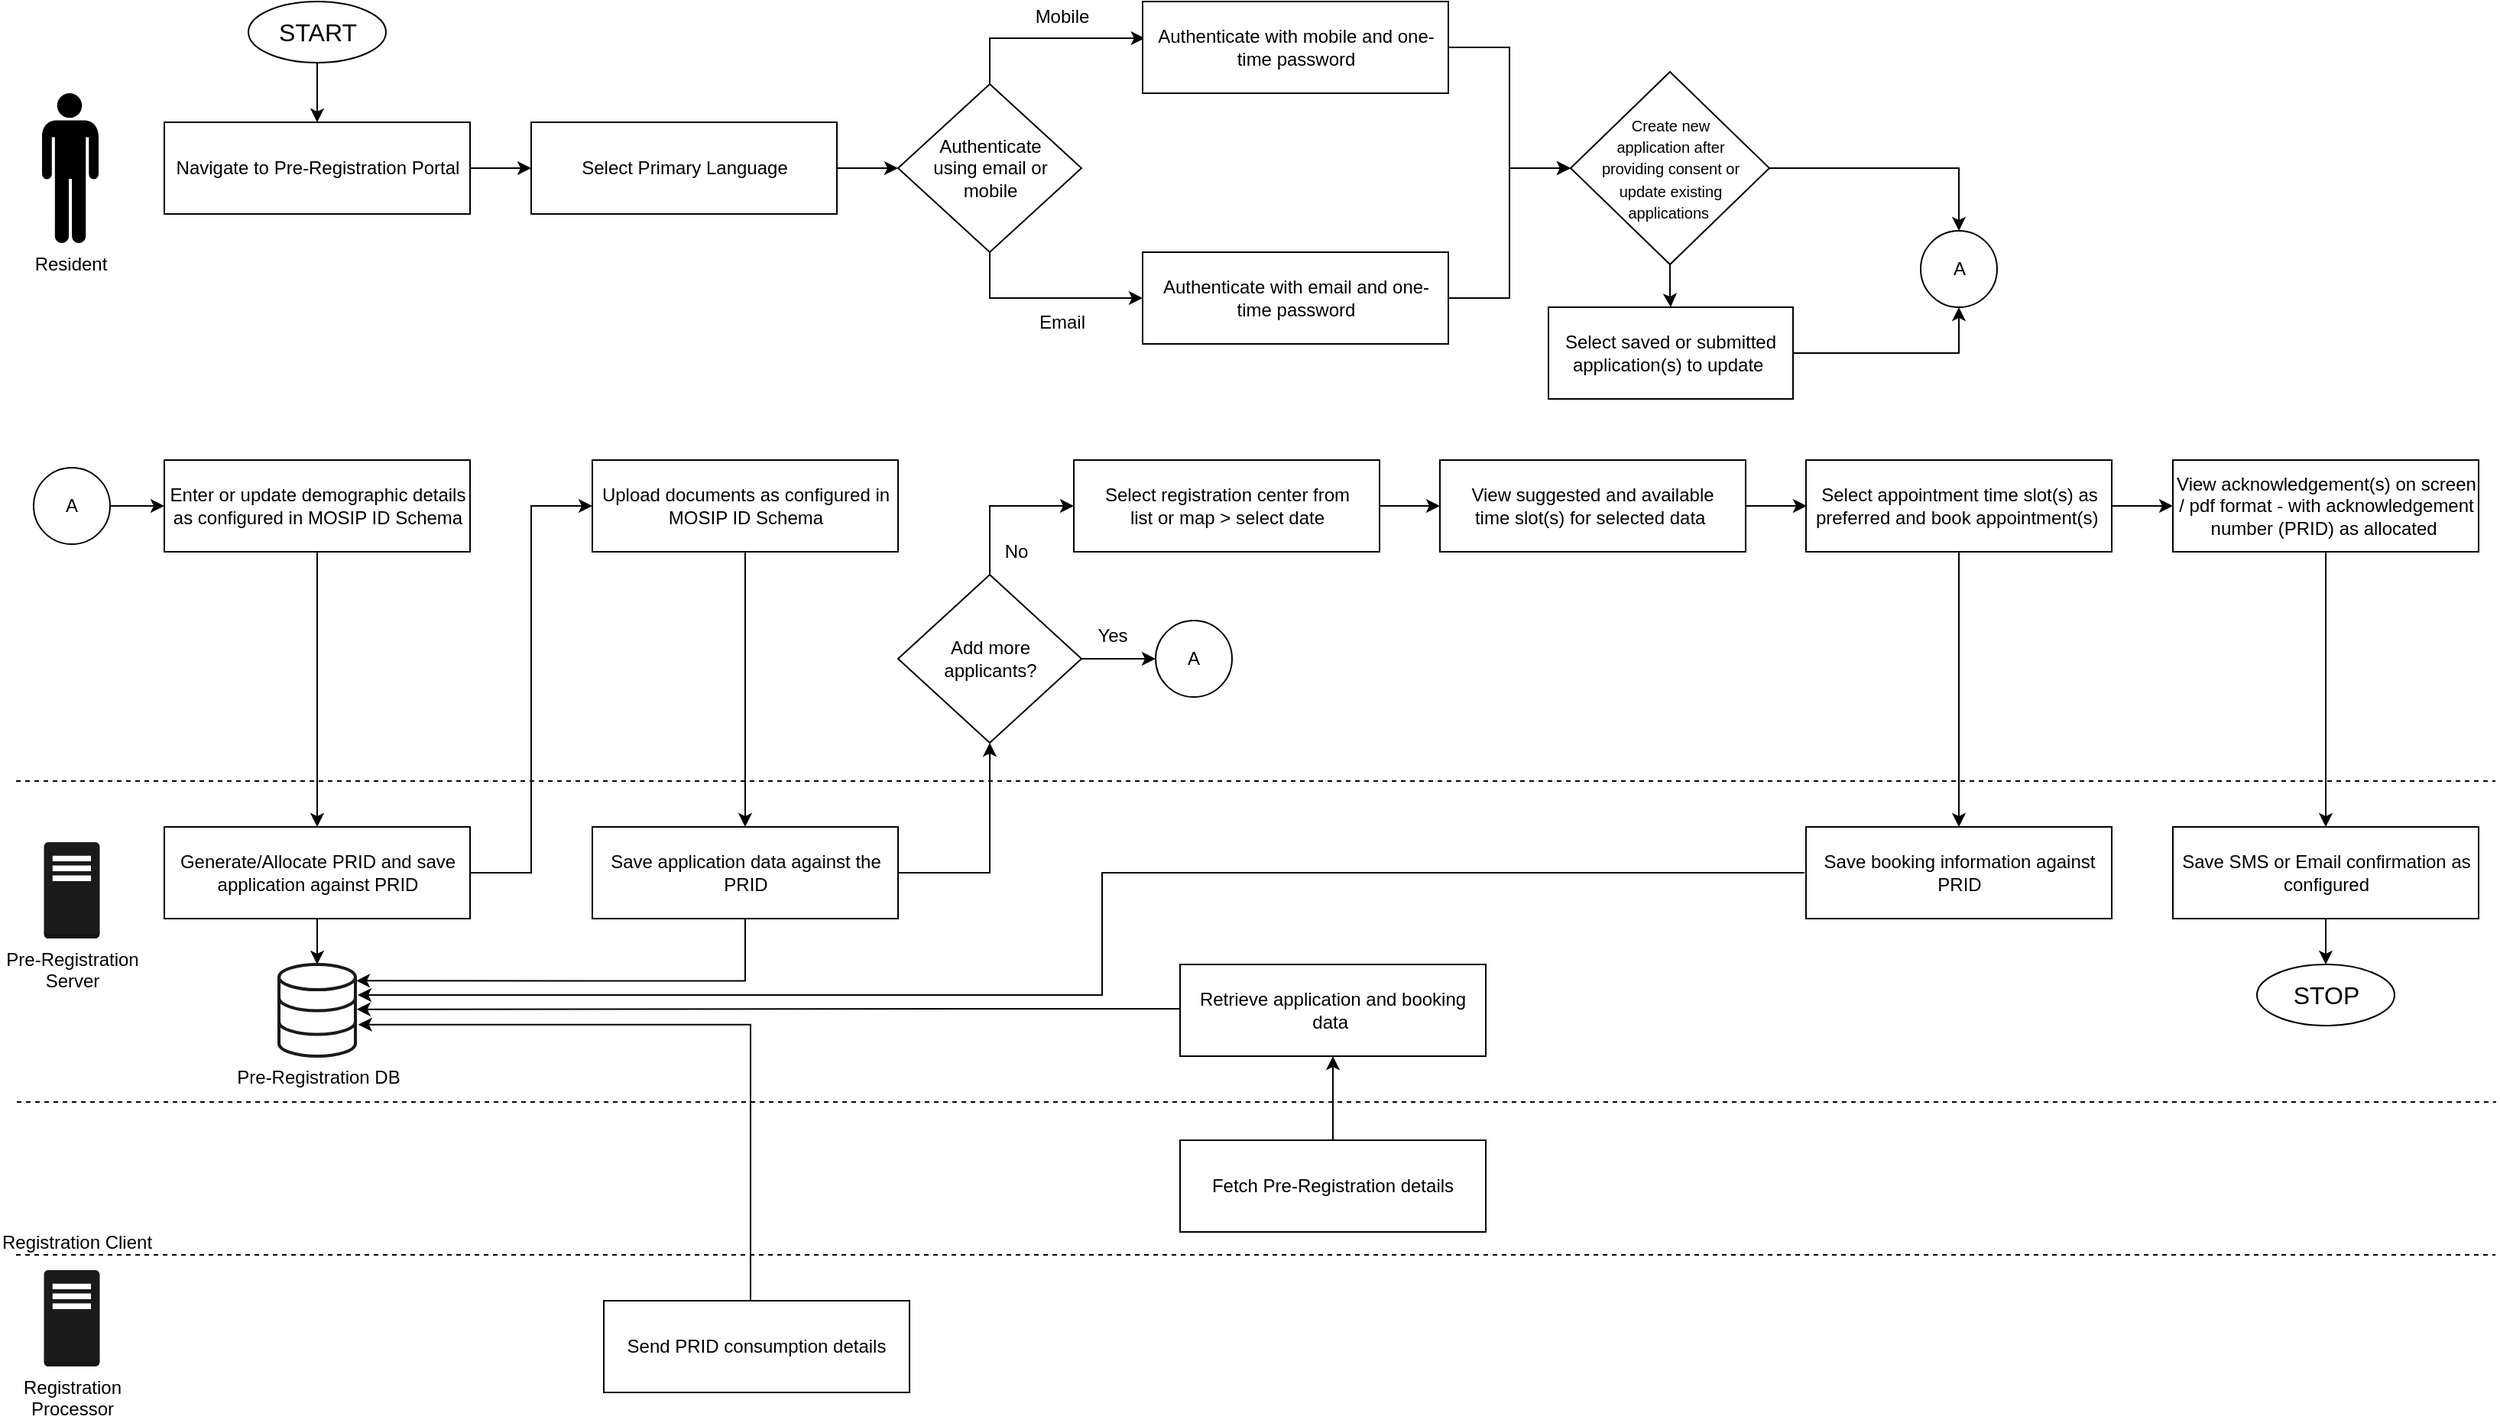 <mxfile version="13.1.3" type="google" pages="2"><diagram id="DtRSB2yXGaFKhUP_Vzeu" name="create_or_update_applications"><mxGraphModel dx="783" dy="437" grid="1" gridSize="10" guides="1" tooltips="1" connect="1" arrows="1" fold="1" page="1" pageScale="1" pageWidth="1654" pageHeight="1169" math="0" shadow="0"><root><mxCell id="0"/><mxCell id="1" parent="0"/><mxCell id="QyT4mdtIa56YCcuNcq98-1" value="Resident" style="shape=mxgraph.signs.people.man_1;html=1;fillColor=#000000;strokeColor=none;verticalLabelPosition=bottom;verticalAlign=top;align=center;" vertex="1" parent="1"><mxGeometry x="32.5" y="120" width="37" height="98" as="geometry"/></mxCell><mxCell id="QyT4mdtIa56YCcuNcq98-9" style="edgeStyle=orthogonalEdgeStyle;rounded=0;orthogonalLoop=1;jettySize=auto;html=1;" edge="1" parent="1" source="QyT4mdtIa56YCcuNcq98-3" target="QyT4mdtIa56YCcuNcq98-8"><mxGeometry relative="1" as="geometry"/></mxCell><mxCell id="QyT4mdtIa56YCcuNcq98-3" value="Navigate to Pre-Registration Portal" style="rounded=0;whiteSpace=wrap;html=1;" vertex="1" parent="1"><mxGeometry x="112.5" y="139" width="200" height="60" as="geometry"/></mxCell><mxCell id="QyT4mdtIa56YCcuNcq98-6" style="edgeStyle=orthogonalEdgeStyle;rounded=0;orthogonalLoop=1;jettySize=auto;html=1;entryX=0.5;entryY=0;entryDx=0;entryDy=0;" edge="1" parent="1" source="QyT4mdtIa56YCcuNcq98-5" target="QyT4mdtIa56YCcuNcq98-3"><mxGeometry relative="1" as="geometry"/></mxCell><mxCell id="QyT4mdtIa56YCcuNcq98-5" value="START" style="ellipse;whiteSpace=wrap;html=1;fontSize=16;" vertex="1" parent="1"><mxGeometry x="167.5" y="60" width="90" height="40" as="geometry"/></mxCell><mxCell id="QyT4mdtIa56YCcuNcq98-12" style="edgeStyle=orthogonalEdgeStyle;rounded=0;orthogonalLoop=1;jettySize=auto;html=1;entryX=0;entryY=0.5;entryDx=0;entryDy=0;" edge="1" parent="1" source="QyT4mdtIa56YCcuNcq98-8" target="QyT4mdtIa56YCcuNcq98-11"><mxGeometry relative="1" as="geometry"/></mxCell><mxCell id="QyT4mdtIa56YCcuNcq98-8" value="Select Primary Language" style="rounded=0;whiteSpace=wrap;html=1;" vertex="1" parent="1"><mxGeometry x="352.5" y="139" width="200" height="60" as="geometry"/></mxCell><mxCell id="QyT4mdtIa56YCcuNcq98-15" style="edgeStyle=orthogonalEdgeStyle;rounded=0;orthogonalLoop=1;jettySize=auto;html=1;entryX=0.007;entryY=0.4;entryDx=0;entryDy=0;entryPerimeter=0;" edge="1" parent="1" source="QyT4mdtIa56YCcuNcq98-11" target="QyT4mdtIa56YCcuNcq98-13"><mxGeometry relative="1" as="geometry"><Array as="points"><mxPoint x="652.5" y="84"/></Array></mxGeometry></mxCell><mxCell id="QyT4mdtIa56YCcuNcq98-16" style="edgeStyle=orthogonalEdgeStyle;rounded=0;orthogonalLoop=1;jettySize=auto;html=1;entryX=0;entryY=0.5;entryDx=0;entryDy=0;exitX=0.5;exitY=1;exitDx=0;exitDy=0;" edge="1" parent="1" source="QyT4mdtIa56YCcuNcq98-11" target="QyT4mdtIa56YCcuNcq98-14"><mxGeometry relative="1" as="geometry"/></mxCell><mxCell id="QyT4mdtIa56YCcuNcq98-11" value="Authenticate&lt;br&gt;using email or&lt;br&gt;mobile" style="rhombus;whiteSpace=wrap;html=1;" vertex="1" parent="1"><mxGeometry x="592.5" y="114" width="120" height="110" as="geometry"/></mxCell><mxCell id="QyT4mdtIa56YCcuNcq98-18" style="edgeStyle=orthogonalEdgeStyle;rounded=0;orthogonalLoop=1;jettySize=auto;html=1;entryX=0;entryY=0.5;entryDx=0;entryDy=0;" edge="1" parent="1" source="QyT4mdtIa56YCcuNcq98-13" target="QyT4mdtIa56YCcuNcq98-17"><mxGeometry relative="1" as="geometry"/></mxCell><mxCell id="QyT4mdtIa56YCcuNcq98-13" value="Authenticate with mobile and one-time password" style="rounded=0;whiteSpace=wrap;html=1;" vertex="1" parent="1"><mxGeometry x="752.5" y="60" width="200" height="60" as="geometry"/></mxCell><mxCell id="QyT4mdtIa56YCcuNcq98-19" style="edgeStyle=orthogonalEdgeStyle;rounded=0;orthogonalLoop=1;jettySize=auto;html=1;exitX=1;exitY=0.5;exitDx=0;exitDy=0;entryX=0;entryY=0.5;entryDx=0;entryDy=0;" edge="1" parent="1" source="QyT4mdtIa56YCcuNcq98-14" target="QyT4mdtIa56YCcuNcq98-17"><mxGeometry relative="1" as="geometry"/></mxCell><mxCell id="QyT4mdtIa56YCcuNcq98-14" value="Authenticate with email and one-&lt;br&gt;time password" style="rounded=0;whiteSpace=wrap;html=1;" vertex="1" parent="1"><mxGeometry x="752.5" y="224" width="200" height="60" as="geometry"/></mxCell><mxCell id="QyT4mdtIa56YCcuNcq98-22" style="edgeStyle=orthogonalEdgeStyle;rounded=0;orthogonalLoop=1;jettySize=auto;html=1;entryX=0.5;entryY=0;entryDx=0;entryDy=0;" edge="1" parent="1" source="QyT4mdtIa56YCcuNcq98-17" target="QyT4mdtIa56YCcuNcq98-21"><mxGeometry relative="1" as="geometry"/></mxCell><mxCell id="QyT4mdtIa56YCcuNcq98-40" style="edgeStyle=orthogonalEdgeStyle;rounded=0;orthogonalLoop=1;jettySize=auto;html=1;entryX=0.5;entryY=0;entryDx=0;entryDy=0;" edge="1" parent="1" source="QyT4mdtIa56YCcuNcq98-17" target="QyT4mdtIa56YCcuNcq98-39"><mxGeometry relative="1" as="geometry"/></mxCell><mxCell id="QyT4mdtIa56YCcuNcq98-17" value="&lt;font style=&quot;font-size: 10px&quot;&gt;Create new&lt;br&gt;application after&lt;br&gt;providing consent or&lt;br&gt;update existing&lt;br&gt;applications&amp;nbsp;&lt;/font&gt;" style="rhombus;whiteSpace=wrap;html=1;" vertex="1" parent="1"><mxGeometry x="1032.5" y="106" width="130" height="126" as="geometry"/></mxCell><mxCell id="QyT4mdtIa56YCcuNcq98-41" style="edgeStyle=orthogonalEdgeStyle;rounded=0;orthogonalLoop=1;jettySize=auto;html=1;entryX=0.5;entryY=1;entryDx=0;entryDy=0;" edge="1" parent="1" source="QyT4mdtIa56YCcuNcq98-21" target="QyT4mdtIa56YCcuNcq98-39"><mxGeometry relative="1" as="geometry"><Array as="points"><mxPoint x="1287" y="290"/></Array></mxGeometry></mxCell><mxCell id="QyT4mdtIa56YCcuNcq98-21" value="Select saved or submitted application(s) to update&amp;nbsp;" style="rounded=0;whiteSpace=wrap;html=1;" vertex="1" parent="1"><mxGeometry x="1018" y="260" width="160" height="60" as="geometry"/></mxCell><mxCell id="QyT4mdtIa56YCcuNcq98-30" style="edgeStyle=orthogonalEdgeStyle;rounded=0;orthogonalLoop=1;jettySize=auto;html=1;entryX=0.5;entryY=0;entryDx=0;entryDy=0;" edge="1" parent="1" source="QyT4mdtIa56YCcuNcq98-23" target="QyT4mdtIa56YCcuNcq98-24"><mxGeometry relative="1" as="geometry"/></mxCell><mxCell id="QyT4mdtIa56YCcuNcq98-23" value="Enter or update demographic details as configured in MOSIP ID Schema" style="rounded=0;whiteSpace=wrap;html=1;" vertex="1" parent="1"><mxGeometry x="112.5" y="360" width="200" height="60" as="geometry"/></mxCell><mxCell id="QyT4mdtIa56YCcuNcq98-31" style="edgeStyle=orthogonalEdgeStyle;rounded=0;orthogonalLoop=1;jettySize=auto;html=1;entryX=0;entryY=0.5;entryDx=0;entryDy=0;" edge="1" parent="1" source="QyT4mdtIa56YCcuNcq98-24" target="QyT4mdtIa56YCcuNcq98-25"><mxGeometry relative="1" as="geometry"/></mxCell><mxCell id="QyT4mdtIa56YCcuNcq98-66" style="edgeStyle=orthogonalEdgeStyle;rounded=0;orthogonalLoop=1;jettySize=auto;html=1;" edge="1" parent="1" source="QyT4mdtIa56YCcuNcq98-24" target="QyT4mdtIa56YCcuNcq98-65"><mxGeometry relative="1" as="geometry"/></mxCell><mxCell id="QyT4mdtIa56YCcuNcq98-24" value="Generate/Allocate PRID and save application against PRID" style="rounded=0;whiteSpace=wrap;html=1;" vertex="1" parent="1"><mxGeometry x="112.5" y="600" width="200" height="60" as="geometry"/></mxCell><mxCell id="QyT4mdtIa56YCcuNcq98-32" style="edgeStyle=orthogonalEdgeStyle;rounded=0;orthogonalLoop=1;jettySize=auto;html=1;entryX=0.5;entryY=0;entryDx=0;entryDy=0;" edge="1" parent="1" source="QyT4mdtIa56YCcuNcq98-25" target="QyT4mdtIa56YCcuNcq98-26"><mxGeometry relative="1" as="geometry"/></mxCell><mxCell id="QyT4mdtIa56YCcuNcq98-25" value="Upload documents as configured in MOSIP ID Schema" style="rounded=0;whiteSpace=wrap;html=1;" vertex="1" parent="1"><mxGeometry x="392.5" y="360" width="200" height="60" as="geometry"/></mxCell><mxCell id="QyT4mdtIa56YCcuNcq98-33" style="edgeStyle=orthogonalEdgeStyle;rounded=0;orthogonalLoop=1;jettySize=auto;html=1;exitX=1;exitY=0.5;exitDx=0;exitDy=0;entryX=0.5;entryY=1;entryDx=0;entryDy=0;" edge="1" parent="1" source="QyT4mdtIa56YCcuNcq98-26" target="QyT4mdtIa56YCcuNcq98-27"><mxGeometry relative="1" as="geometry"/></mxCell><mxCell id="QyT4mdtIa56YCcuNcq98-67" style="edgeStyle=orthogonalEdgeStyle;rounded=0;orthogonalLoop=1;jettySize=auto;html=1;entryX=0.99;entryY=0.178;entryDx=0;entryDy=0;entryPerimeter=0;exitX=0.5;exitY=1;exitDx=0;exitDy=0;" edge="1" parent="1" source="QyT4mdtIa56YCcuNcq98-26"><mxGeometry relative="1" as="geometry"><mxPoint x="501" y="660" as="sourcePoint"/><mxPoint x="238" y="700.68" as="targetPoint"/><Array as="points"><mxPoint x="493" y="701"/></Array></mxGeometry></mxCell><mxCell id="QyT4mdtIa56YCcuNcq98-26" value="Save application data against the PRID" style="rounded=0;whiteSpace=wrap;html=1;" vertex="1" parent="1"><mxGeometry x="392.5" y="600" width="200" height="60" as="geometry"/></mxCell><mxCell id="QyT4mdtIa56YCcuNcq98-29" style="edgeStyle=orthogonalEdgeStyle;rounded=0;orthogonalLoop=1;jettySize=auto;html=1;entryX=0;entryY=0.5;entryDx=0;entryDy=0;exitX=0.5;exitY=0;exitDx=0;exitDy=0;" edge="1" parent="1" source="QyT4mdtIa56YCcuNcq98-27" target="QyT4mdtIa56YCcuNcq98-28"><mxGeometry relative="1" as="geometry"><mxPoint x="653.5" y="435" as="sourcePoint"/></mxGeometry></mxCell><mxCell id="QyT4mdtIa56YCcuNcq98-35" style="edgeStyle=orthogonalEdgeStyle;rounded=0;orthogonalLoop=1;jettySize=auto;html=1;entryX=0;entryY=0.5;entryDx=0;entryDy=0;exitX=1;exitY=0.5;exitDx=0;exitDy=0;" edge="1" parent="1" source="QyT4mdtIa56YCcuNcq98-27" target="QyT4mdtIa56YCcuNcq98-34"><mxGeometry relative="1" as="geometry"><mxPoint x="713.5" y="490" as="sourcePoint"/></mxGeometry></mxCell><mxCell id="QyT4mdtIa56YCcuNcq98-27" value="Add more &lt;br&gt;applicants?" style="rhombus;whiteSpace=wrap;html=1;" vertex="1" parent="1"><mxGeometry x="592.5" y="435" width="120" height="110" as="geometry"/></mxCell><mxCell id="QyT4mdtIa56YCcuNcq98-47" style="edgeStyle=orthogonalEdgeStyle;rounded=0;orthogonalLoop=1;jettySize=auto;html=1;exitX=1;exitY=0.5;exitDx=0;exitDy=0;entryX=0;entryY=0.5;entryDx=0;entryDy=0;" edge="1" parent="1" source="QyT4mdtIa56YCcuNcq98-28" target="QyT4mdtIa56YCcuNcq98-42"><mxGeometry relative="1" as="geometry"/></mxCell><mxCell id="QyT4mdtIa56YCcuNcq98-28" value="Select registration center from &lt;br&gt;list or map &amp;gt; select date" style="rounded=0;whiteSpace=wrap;html=1;" vertex="1" parent="1"><mxGeometry x="707.5" y="360" width="200" height="60" as="geometry"/></mxCell><mxCell id="QyT4mdtIa56YCcuNcq98-34" value="A" style="ellipse;whiteSpace=wrap;html=1;aspect=fixed;" vertex="1" parent="1"><mxGeometry x="761" y="465" width="50" height="50" as="geometry"/></mxCell><mxCell id="QyT4mdtIa56YCcuNcq98-37" style="edgeStyle=orthogonalEdgeStyle;rounded=0;orthogonalLoop=1;jettySize=auto;html=1;" edge="1" parent="1" source="QyT4mdtIa56YCcuNcq98-36" target="QyT4mdtIa56YCcuNcq98-23"><mxGeometry relative="1" as="geometry"/></mxCell><mxCell id="QyT4mdtIa56YCcuNcq98-36" value="A" style="ellipse;whiteSpace=wrap;html=1;aspect=fixed;" vertex="1" parent="1"><mxGeometry x="27" y="365" width="50" height="50" as="geometry"/></mxCell><mxCell id="QyT4mdtIa56YCcuNcq98-39" value="A" style="ellipse;whiteSpace=wrap;html=1;aspect=fixed;" vertex="1" parent="1"><mxGeometry x="1261.5" y="210" width="50" height="50" as="geometry"/></mxCell><mxCell id="QyT4mdtIa56YCcuNcq98-46" style="edgeStyle=orthogonalEdgeStyle;rounded=0;orthogonalLoop=1;jettySize=auto;html=1;" edge="1" parent="1" source="QyT4mdtIa56YCcuNcq98-42"><mxGeometry relative="1" as="geometry"><mxPoint x="1187" y="390" as="targetPoint"/></mxGeometry></mxCell><mxCell id="QyT4mdtIa56YCcuNcq98-42" value="View suggested and available &lt;br&gt;time slot(s) for selected data&amp;nbsp;" style="rounded=0;whiteSpace=wrap;html=1;" vertex="1" parent="1"><mxGeometry x="947" y="360" width="200" height="60" as="geometry"/></mxCell><mxCell id="QyT4mdtIa56YCcuNcq98-45" style="edgeStyle=orthogonalEdgeStyle;rounded=0;orthogonalLoop=1;jettySize=auto;html=1;entryX=0;entryY=0.5;entryDx=0;entryDy=0;" edge="1" parent="1" source="QyT4mdtIa56YCcuNcq98-43" target="QyT4mdtIa56YCcuNcq98-44"><mxGeometry relative="1" as="geometry"/></mxCell><mxCell id="QyT4mdtIa56YCcuNcq98-49" style="edgeStyle=orthogonalEdgeStyle;rounded=0;orthogonalLoop=1;jettySize=auto;html=1;entryX=0.5;entryY=0;entryDx=0;entryDy=0;" edge="1" parent="1" source="QyT4mdtIa56YCcuNcq98-43" target="QyT4mdtIa56YCcuNcq98-48"><mxGeometry relative="1" as="geometry"/></mxCell><mxCell id="QyT4mdtIa56YCcuNcq98-43" value="Select appointment time slot(s) as preferred and book appointment(s)&amp;nbsp;" style="rounded=0;whiteSpace=wrap;html=1;" vertex="1" parent="1"><mxGeometry x="1186.5" y="360" width="200" height="60" as="geometry"/></mxCell><mxCell id="QyT4mdtIa56YCcuNcq98-56" style="edgeStyle=orthogonalEdgeStyle;rounded=0;orthogonalLoop=1;jettySize=auto;html=1;entryX=0.5;entryY=0;entryDx=0;entryDy=0;" edge="1" parent="1" source="QyT4mdtIa56YCcuNcq98-44" target="QyT4mdtIa56YCcuNcq98-55"><mxGeometry relative="1" as="geometry"/></mxCell><mxCell id="QyT4mdtIa56YCcuNcq98-44" value="View acknowledgement(s) on screen / pdf format - with acknowledgement number (PRID) as allocated&amp;nbsp;" style="rounded=0;whiteSpace=wrap;html=1;" vertex="1" parent="1"><mxGeometry x="1426.5" y="360" width="200" height="60" as="geometry"/></mxCell><mxCell id="QyT4mdtIa56YCcuNcq98-68" style="edgeStyle=orthogonalEdgeStyle;rounded=0;orthogonalLoop=1;jettySize=auto;html=1;" edge="1" parent="1"><mxGeometry relative="1" as="geometry"><mxPoint x="1185.5" y="630" as="sourcePoint"/><mxPoint x="239" y="710" as="targetPoint"/><Array as="points"><mxPoint x="726" y="630"/><mxPoint x="726" y="710"/></Array></mxGeometry></mxCell><mxCell id="QyT4mdtIa56YCcuNcq98-48" value="Save booking information against PRID" style="rounded=0;whiteSpace=wrap;html=1;" vertex="1" parent="1"><mxGeometry x="1186.5" y="600" width="200" height="60" as="geometry"/></mxCell><mxCell id="QyT4mdtIa56YCcuNcq98-70" style="edgeStyle=orthogonalEdgeStyle;rounded=0;orthogonalLoop=1;jettySize=auto;html=1;entryX=1.017;entryY=0.489;entryDx=0;entryDy=0;entryPerimeter=0;" edge="1" parent="1" source="QyT4mdtIa56YCcuNcq98-50" target="QyT4mdtIa56YCcuNcq98-65"><mxGeometry relative="1" as="geometry"><Array as="points"><mxPoint x="647" y="719"/><mxPoint x="647" y="719"/></Array></mxGeometry></mxCell><mxCell id="QyT4mdtIa56YCcuNcq98-50" value="Retrieve application and booking data&amp;nbsp;" style="rounded=0;whiteSpace=wrap;html=1;" vertex="1" parent="1"><mxGeometry x="777" y="690" width="200" height="60" as="geometry"/></mxCell><mxCell id="QyT4mdtIa56YCcuNcq98-53" style="edgeStyle=orthogonalEdgeStyle;rounded=0;orthogonalLoop=1;jettySize=auto;html=1;entryX=0.5;entryY=1;entryDx=0;entryDy=0;" edge="1" parent="1" source="QyT4mdtIa56YCcuNcq98-51" target="QyT4mdtIa56YCcuNcq98-50"><mxGeometry relative="1" as="geometry"/></mxCell><mxCell id="QyT4mdtIa56YCcuNcq98-51" value="Fetch Pre-Registration details" style="rounded=0;whiteSpace=wrap;html=1;" vertex="1" parent="1"><mxGeometry x="777" y="805" width="200" height="60" as="geometry"/></mxCell><mxCell id="QyT4mdtIa56YCcuNcq98-58" style="edgeStyle=orthogonalEdgeStyle;rounded=0;orthogonalLoop=1;jettySize=auto;html=1;entryX=0.5;entryY=0;entryDx=0;entryDy=0;" edge="1" parent="1" source="QyT4mdtIa56YCcuNcq98-55" target="QyT4mdtIa56YCcuNcq98-57"><mxGeometry relative="1" as="geometry"/></mxCell><mxCell id="QyT4mdtIa56YCcuNcq98-55" value="Save SMS or Email confirmation as configured" style="rounded=0;whiteSpace=wrap;html=1;" vertex="1" parent="1"><mxGeometry x="1426.5" y="600" width="200" height="60" as="geometry"/></mxCell><mxCell id="QyT4mdtIa56YCcuNcq98-57" value="STOP" style="ellipse;whiteSpace=wrap;html=1;fontSize=16;" vertex="1" parent="1"><mxGeometry x="1481.5" y="690" width="90" height="40" as="geometry"/></mxCell><mxCell id="QyT4mdtIa56YCcuNcq98-59" value="Registration Client" style="shape=image;html=1;verticalAlign=top;verticalLabelPosition=bottom;labelBackgroundColor=#ffffff;imageAspect=0;aspect=fixed;image=https://cdn4.iconfinder.com/data/icons/software-engineering-and-video-gaming/512/619_Computer_desktop_gaming_pc_personal-128.png" vertex="1" parent="1"><mxGeometry x="15.5" y="780" width="78" height="78" as="geometry"/></mxCell><mxCell id="QyT4mdtIa56YCcuNcq98-60" value="" style="endArrow=none;dashed=1;html=1;" edge="1" parent="1"><mxGeometry width="50" height="50" relative="1" as="geometry"><mxPoint x="16" y="780" as="sourcePoint"/><mxPoint x="1638" y="780" as="targetPoint"/></mxGeometry></mxCell><mxCell id="QyT4mdtIa56YCcuNcq98-62" value="" style="endArrow=none;dashed=1;html=1;" edge="1" parent="1"><mxGeometry width="50" height="50" relative="1" as="geometry"><mxPoint x="15.5" y="880" as="sourcePoint"/><mxPoint x="1637.5" y="880" as="targetPoint"/></mxGeometry></mxCell><mxCell id="QyT4mdtIa56YCcuNcq98-63" value="Registration&lt;br&gt;Processor" style="outlineConnect=0;dashed=0;verticalLabelPosition=bottom;verticalAlign=top;align=center;html=1;shape=mxgraph.aws3.traditional_server;fillColor=#1A1A1A;gradientColor=none;" vertex="1" parent="1"><mxGeometry x="33.75" y="890" width="36.5" height="63" as="geometry"/></mxCell><mxCell id="QyT4mdtIa56YCcuNcq98-71" style="edgeStyle=orthogonalEdgeStyle;rounded=0;orthogonalLoop=1;jettySize=auto;html=1;entryX=1.057;entryY=0.656;entryDx=0;entryDy=0;entryPerimeter=0;" edge="1" parent="1"><mxGeometry relative="1" as="geometry"><mxPoint x="496" y="910" as="sourcePoint"/><mxPoint x="239.35" y="729.36" as="targetPoint"/><Array as="points"><mxPoint x="496" y="729"/></Array></mxGeometry></mxCell><mxCell id="QyT4mdtIa56YCcuNcq98-64" value="Send PRID consumption details" style="rounded=0;whiteSpace=wrap;html=1;" vertex="1" parent="1"><mxGeometry x="400" y="910" width="200" height="60" as="geometry"/></mxCell><mxCell id="QyT4mdtIa56YCcuNcq98-65" value="Pre-Registration DB" style="html=1;verticalLabelPosition=bottom;align=center;labelBackgroundColor=#ffffff;verticalAlign=top;strokeWidth=2;strokeColor=#1A1A1A;shadow=0;dashed=0;shape=mxgraph.ios7.icons.data;fillColor=#FFFFFF;" vertex="1" parent="1"><mxGeometry x="187.5" y="690" width="50" height="60" as="geometry"/></mxCell><mxCell id="QyT4mdtIa56YCcuNcq98-72" value="" style="endArrow=none;dashed=1;html=1;" edge="1" parent="1"><mxGeometry width="50" height="50" relative="1" as="geometry"><mxPoint x="15.5" y="570" as="sourcePoint"/><mxPoint x="1637.5" y="570" as="targetPoint"/></mxGeometry></mxCell><mxCell id="QyT4mdtIa56YCcuNcq98-73" value="Pre-Registration&lt;br&gt;Server" style="outlineConnect=0;dashed=0;verticalLabelPosition=bottom;verticalAlign=top;align=center;html=1;shape=mxgraph.aws3.traditional_server;fillColor=#1A1A1A;gradientColor=none;" vertex="1" parent="1"><mxGeometry x="33.75" y="610" width="36.5" height="63" as="geometry"/></mxCell><mxCell id="XmiLuiDbotZrLiTOJMxL-1" value="Mobile" style="text;html=1;strokeColor=none;fillColor=none;align=center;verticalAlign=middle;whiteSpace=wrap;rounded=0;" vertex="1" parent="1"><mxGeometry x="680" y="60" width="40" height="20" as="geometry"/></mxCell><mxCell id="XmiLuiDbotZrLiTOJMxL-2" value="Email" style="text;html=1;strokeColor=none;fillColor=none;align=center;verticalAlign=middle;whiteSpace=wrap;rounded=0;" vertex="1" parent="1"><mxGeometry x="680" y="260" width="40" height="20" as="geometry"/></mxCell><mxCell id="XmiLuiDbotZrLiTOJMxL-3" value="Yes" style="text;html=1;strokeColor=none;fillColor=none;align=center;verticalAlign=middle;whiteSpace=wrap;rounded=0;" vertex="1" parent="1"><mxGeometry x="712.5" y="465" width="40" height="20" as="geometry"/></mxCell><mxCell id="XmiLuiDbotZrLiTOJMxL-4" value="No" style="text;html=1;strokeColor=none;fillColor=none;align=center;verticalAlign=middle;whiteSpace=wrap;rounded=0;" vertex="1" parent="1"><mxGeometry x="650" y="410" width="40" height="20" as="geometry"/></mxCell></root></mxGraphModel></diagram><diagram id="s1Bmo0UdR8ap_qOjJ9an" name="cancel_or_discard_applications"><mxGraphModel dx="783" dy="437" grid="1" gridSize="10" guides="1" tooltips="1" connect="1" arrows="1" fold="1" page="1" pageScale="1" pageWidth="1654" pageHeight="1169" math="0" shadow="0"><root><mxCell id="2NAPbhqUPQFJppRvUwp4-0"/><mxCell id="2NAPbhqUPQFJppRvUwp4-1" parent="2NAPbhqUPQFJppRvUwp4-0"/><mxCell id="AuT1toTtxB_aqMCS3ddC-0" value="Resident" style="shape=mxgraph.signs.people.man_1;html=1;fillColor=#000000;strokeColor=none;verticalLabelPosition=bottom;verticalAlign=top;align=center;" vertex="1" parent="2NAPbhqUPQFJppRvUwp4-1"><mxGeometry x="32.5" y="120" width="37" height="98" as="geometry"/></mxCell><mxCell id="AuT1toTtxB_aqMCS3ddC-1" style="edgeStyle=orthogonalEdgeStyle;rounded=0;orthogonalLoop=1;jettySize=auto;html=1;" edge="1" parent="2NAPbhqUPQFJppRvUwp4-1" source="AuT1toTtxB_aqMCS3ddC-2" target="AuT1toTtxB_aqMCS3ddC-6"><mxGeometry relative="1" as="geometry"/></mxCell><mxCell id="AuT1toTtxB_aqMCS3ddC-2" value="Navigate to Pre-Registration Portal" style="rounded=0;whiteSpace=wrap;html=1;" vertex="1" parent="2NAPbhqUPQFJppRvUwp4-1"><mxGeometry x="112.5" y="139" width="200" height="60" as="geometry"/></mxCell><mxCell id="AuT1toTtxB_aqMCS3ddC-3" style="edgeStyle=orthogonalEdgeStyle;rounded=0;orthogonalLoop=1;jettySize=auto;html=1;entryX=0.5;entryY=0;entryDx=0;entryDy=0;" edge="1" parent="2NAPbhqUPQFJppRvUwp4-1" source="AuT1toTtxB_aqMCS3ddC-4" target="AuT1toTtxB_aqMCS3ddC-2"><mxGeometry relative="1" as="geometry"/></mxCell><mxCell id="AuT1toTtxB_aqMCS3ddC-4" value="START" style="ellipse;whiteSpace=wrap;html=1;fontSize=16;" vertex="1" parent="2NAPbhqUPQFJppRvUwp4-1"><mxGeometry x="167.5" y="60" width="90" height="40" as="geometry"/></mxCell><mxCell id="AuT1toTtxB_aqMCS3ddC-5" style="edgeStyle=orthogonalEdgeStyle;rounded=0;orthogonalLoop=1;jettySize=auto;html=1;entryX=0;entryY=0.5;entryDx=0;entryDy=0;" edge="1" parent="2NAPbhqUPQFJppRvUwp4-1" source="AuT1toTtxB_aqMCS3ddC-6" target="AuT1toTtxB_aqMCS3ddC-9"><mxGeometry relative="1" as="geometry"/></mxCell><mxCell id="AuT1toTtxB_aqMCS3ddC-6" value="Select Primary Language" style="rounded=0;whiteSpace=wrap;html=1;" vertex="1" parent="2NAPbhqUPQFJppRvUwp4-1"><mxGeometry x="352.5" y="139" width="200" height="60" as="geometry"/></mxCell><mxCell id="AuT1toTtxB_aqMCS3ddC-7" style="edgeStyle=orthogonalEdgeStyle;rounded=0;orthogonalLoop=1;jettySize=auto;html=1;entryX=0.007;entryY=0.4;entryDx=0;entryDy=0;entryPerimeter=0;" edge="1" parent="2NAPbhqUPQFJppRvUwp4-1" source="AuT1toTtxB_aqMCS3ddC-9" target="AuT1toTtxB_aqMCS3ddC-11"><mxGeometry relative="1" as="geometry"><Array as="points"><mxPoint x="653" y="94"/></Array></mxGeometry></mxCell><mxCell id="AuT1toTtxB_aqMCS3ddC-8" style="edgeStyle=orthogonalEdgeStyle;rounded=0;orthogonalLoop=1;jettySize=auto;html=1;entryX=0;entryY=0.5;entryDx=0;entryDy=0;exitX=0.5;exitY=1;exitDx=0;exitDy=0;" edge="1" parent="2NAPbhqUPQFJppRvUwp4-1" source="AuT1toTtxB_aqMCS3ddC-9" target="AuT1toTtxB_aqMCS3ddC-13"><mxGeometry relative="1" as="geometry"/></mxCell><mxCell id="AuT1toTtxB_aqMCS3ddC-9" value="Authenticate&lt;br&gt;using email or&lt;br&gt;mobile" style="rhombus;whiteSpace=wrap;html=1;" vertex="1" parent="2NAPbhqUPQFJppRvUwp4-1"><mxGeometry x="592.5" y="114" width="120" height="110" as="geometry"/></mxCell><mxCell id="AuT1toTtxB_aqMCS3ddC-10" style="edgeStyle=orthogonalEdgeStyle;rounded=0;orthogonalLoop=1;jettySize=auto;html=1;entryX=0;entryY=0.5;entryDx=0;entryDy=0;" edge="1" parent="2NAPbhqUPQFJppRvUwp4-1" source="AuT1toTtxB_aqMCS3ddC-11" target="AuT1toTtxB_aqMCS3ddC-16"><mxGeometry relative="1" as="geometry"/></mxCell><mxCell id="AuT1toTtxB_aqMCS3ddC-11" value="Authenticate with mobile and one-time password" style="rounded=0;whiteSpace=wrap;html=1;" vertex="1" parent="2NAPbhqUPQFJppRvUwp4-1"><mxGeometry x="752.5" y="70" width="200" height="60" as="geometry"/></mxCell><mxCell id="AuT1toTtxB_aqMCS3ddC-12" style="edgeStyle=orthogonalEdgeStyle;rounded=0;orthogonalLoop=1;jettySize=auto;html=1;exitX=1;exitY=0.5;exitDx=0;exitDy=0;entryX=0;entryY=0.5;entryDx=0;entryDy=0;" edge="1" parent="2NAPbhqUPQFJppRvUwp4-1" source="AuT1toTtxB_aqMCS3ddC-13" target="AuT1toTtxB_aqMCS3ddC-16"><mxGeometry relative="1" as="geometry"/></mxCell><mxCell id="AuT1toTtxB_aqMCS3ddC-13" value="Authenticate with email and one-&lt;br&gt;time password" style="rounded=0;whiteSpace=wrap;html=1;" vertex="1" parent="2NAPbhqUPQFJppRvUwp4-1"><mxGeometry x="752.5" y="218" width="200" height="60" as="geometry"/></mxCell><mxCell id="AuT1toTtxB_aqMCS3ddC-16" value="&lt;font style=&quot;font-size: 12px&quot;&gt;Cancel or discard appointment(s)&lt;/font&gt;" style="rhombus;whiteSpace=wrap;html=1;" vertex="1" parent="2NAPbhqUPQFJppRvUwp4-1"><mxGeometry x="1032.5" y="106" width="130" height="126" as="geometry"/></mxCell><mxCell id="AuT1toTtxB_aqMCS3ddC-19" style="edgeStyle=orthogonalEdgeStyle;rounded=0;orthogonalLoop=1;jettySize=auto;html=1;entryX=0.5;entryY=0;entryDx=0;entryDy=0;exitX=0.5;exitY=1;exitDx=0;exitDy=0;" edge="1" parent="2NAPbhqUPQFJppRvUwp4-1" source="AuT1toTtxB_aqMCS3ddC-16" target="AuT1toTtxB_aqMCS3ddC-63"><mxGeometry relative="1" as="geometry"><mxPoint x="212.5" y="420" as="sourcePoint"/><mxPoint x="212.5" y="600" as="targetPoint"/><Array as="points"><mxPoint x="1098" y="320"/><mxPoint x="213" y="320"/></Array></mxGeometry></mxCell><mxCell id="AuT1toTtxB_aqMCS3ddC-65" style="edgeStyle=orthogonalEdgeStyle;rounded=0;orthogonalLoop=1;jettySize=auto;html=1;entryX=0.5;entryY=1;entryDx=0;entryDy=0;" edge="1" parent="2NAPbhqUPQFJppRvUwp4-1" source="AuT1toTtxB_aqMCS3ddC-28" target="AuT1toTtxB_aqMCS3ddC-33"><mxGeometry relative="1" as="geometry"/></mxCell><mxCell id="AuT1toTtxB_aqMCS3ddC-69" style="edgeStyle=orthogonalEdgeStyle;rounded=0;orthogonalLoop=1;jettySize=auto;html=1;" edge="1" parent="2NAPbhqUPQFJppRvUwp4-1" source="AuT1toTtxB_aqMCS3ddC-28" target="AuT1toTtxB_aqMCS3ddC-60"><mxGeometry relative="1" as="geometry"/></mxCell><mxCell id="AuT1toTtxB_aqMCS3ddC-28" value="Cancel appointment for selected applicant" style="rounded=0;whiteSpace=wrap;html=1;" vertex="1" parent="2NAPbhqUPQFJppRvUwp4-1"><mxGeometry x="312.5" y="491.5" width="200" height="60" as="geometry"/></mxCell><mxCell id="AuT1toTtxB_aqMCS3ddC-32" style="edgeStyle=orthogonalEdgeStyle;rounded=0;orthogonalLoop=1;jettySize=auto;html=1;exitX=1;exitY=0.5;exitDx=0;exitDy=0;entryX=0;entryY=0.5;entryDx=0;entryDy=0;" edge="1" parent="2NAPbhqUPQFJppRvUwp4-1" source="AuT1toTtxB_aqMCS3ddC-33" target="AuT1toTtxB_aqMCS3ddC-39"><mxGeometry relative="1" as="geometry"/></mxCell><mxCell id="AuT1toTtxB_aqMCS3ddC-33" value="View confirmation of cancellation&amp;nbsp;" style="rounded=0;whiteSpace=wrap;html=1;" vertex="1" parent="2NAPbhqUPQFJppRvUwp4-1"><mxGeometry x="312.5" y="360" width="200" height="60" as="geometry"/></mxCell><mxCell id="AuT1toTtxB_aqMCS3ddC-66" style="edgeStyle=orthogonalEdgeStyle;rounded=0;orthogonalLoop=1;jettySize=auto;html=1;entryX=0;entryY=0.5;entryDx=0;entryDy=0;" edge="1" parent="2NAPbhqUPQFJppRvUwp4-1" source="AuT1toTtxB_aqMCS3ddC-39" target="AuT1toTtxB_aqMCS3ddC-42"><mxGeometry relative="1" as="geometry"/></mxCell><mxCell id="AuT1toTtxB_aqMCS3ddC-39" value="Receive SMS or email confirmation" style="rounded=0;whiteSpace=wrap;html=1;" vertex="1" parent="2NAPbhqUPQFJppRvUwp4-1"><mxGeometry x="560" y="360" width="200" height="60" as="geometry"/></mxCell><mxCell id="AuT1toTtxB_aqMCS3ddC-68" style="edgeStyle=orthogonalEdgeStyle;rounded=0;orthogonalLoop=1;jettySize=auto;html=1;entryX=0;entryY=0.5;entryDx=0;entryDy=0;" edge="1" parent="2NAPbhqUPQFJppRvUwp4-1" source="AuT1toTtxB_aqMCS3ddC-42" target="AuT1toTtxB_aqMCS3ddC-67"><mxGeometry relative="1" as="geometry"/></mxCell><mxCell id="AuT1toTtxB_aqMCS3ddC-42" value="Logout" style="rounded=0;whiteSpace=wrap;html=1;" vertex="1" parent="2NAPbhqUPQFJppRvUwp4-1"><mxGeometry x="810" y="360" width="200" height="60" as="geometry"/></mxCell><mxCell id="AuT1toTtxB_aqMCS3ddC-60" value="Pre-Registration DB" style="html=1;verticalLabelPosition=bottom;align=center;labelBackgroundColor=#ffffff;verticalAlign=top;strokeWidth=2;strokeColor=#1A1A1A;shadow=0;dashed=0;shape=mxgraph.ios7.icons.data;fillColor=#FFFFFF;" vertex="1" parent="2NAPbhqUPQFJppRvUwp4-1"><mxGeometry x="560" y="491.5" width="50" height="60" as="geometry"/></mxCell><mxCell id="AuT1toTtxB_aqMCS3ddC-61" value="" style="endArrow=none;dashed=1;html=1;" edge="1" parent="2NAPbhqUPQFJppRvUwp4-1"><mxGeometry width="50" height="50" relative="1" as="geometry"><mxPoint x="15.5" y="440" as="sourcePoint"/><mxPoint x="1200" y="440" as="targetPoint"/></mxGeometry></mxCell><mxCell id="AuT1toTtxB_aqMCS3ddC-62" value="Pre-Registration&lt;br&gt;Server" style="outlineConnect=0;dashed=0;verticalLabelPosition=bottom;verticalAlign=top;align=center;html=1;shape=mxgraph.aws3.traditional_server;fillColor=#1A1A1A;gradientColor=none;" vertex="1" parent="2NAPbhqUPQFJppRvUwp4-1"><mxGeometry x="33.75" y="490" width="36.5" height="63" as="geometry"/></mxCell><mxCell id="AuT1toTtxB_aqMCS3ddC-64" style="edgeStyle=orthogonalEdgeStyle;rounded=0;orthogonalLoop=1;jettySize=auto;html=1;entryX=0;entryY=0.5;entryDx=0;entryDy=0;" edge="1" parent="2NAPbhqUPQFJppRvUwp4-1" source="AuT1toTtxB_aqMCS3ddC-63" target="AuT1toTtxB_aqMCS3ddC-28"><mxGeometry relative="1" as="geometry"/></mxCell><mxCell id="AuT1toTtxB_aqMCS3ddC-71" style="edgeStyle=orthogonalEdgeStyle;rounded=0;orthogonalLoop=1;jettySize=auto;html=1;entryX=0;entryY=0.5;entryDx=0;entryDy=0;" edge="1" parent="2NAPbhqUPQFJppRvUwp4-1" source="AuT1toTtxB_aqMCS3ddC-63" target="AuT1toTtxB_aqMCS3ddC-70"><mxGeometry relative="1" as="geometry"><Array as="points"><mxPoint x="213" y="600"/></Array></mxGeometry></mxCell><mxCell id="AuT1toTtxB_aqMCS3ddC-63" value="Has&lt;br&gt;appointment date minus (x)&lt;br&gt;passed?" style="rhombus;whiteSpace=wrap;html=1;" vertex="1" parent="2NAPbhqUPQFJppRvUwp4-1"><mxGeometry x="152.5" y="466.5" width="120" height="110" as="geometry"/></mxCell><mxCell id="AuT1toTtxB_aqMCS3ddC-67" value="STOP" style="ellipse;whiteSpace=wrap;html=1;fontSize=16;" vertex="1" parent="2NAPbhqUPQFJppRvUwp4-1"><mxGeometry x="1052.5" y="370" width="90" height="40" as="geometry"/></mxCell><mxCell id="AuT1toTtxB_aqMCS3ddC-72" style="edgeStyle=orthogonalEdgeStyle;rounded=0;orthogonalLoop=1;jettySize=auto;html=1;entryX=0.5;entryY=1;entryDx=0;entryDy=0;" edge="1" parent="2NAPbhqUPQFJppRvUwp4-1" source="AuT1toTtxB_aqMCS3ddC-70" target="AuT1toTtxB_aqMCS3ddC-67"><mxGeometry relative="1" as="geometry"/></mxCell><mxCell id="AuT1toTtxB_aqMCS3ddC-70" value="Alert that application cannot be cancelled" style="rounded=0;whiteSpace=wrap;html=1;" vertex="1" parent="2NAPbhqUPQFJppRvUwp4-1"><mxGeometry x="312.5" y="570" width="200" height="60" as="geometry"/></mxCell><mxCell id="AuT1toTtxB_aqMCS3ddC-73" value="Yes" style="text;html=1;strokeColor=none;fillColor=none;align=center;verticalAlign=middle;whiteSpace=wrap;rounded=0;" vertex="1" parent="2NAPbhqUPQFJppRvUwp4-1"><mxGeometry x="233" y="575" width="40" height="20" as="geometry"/></mxCell><mxCell id="AuT1toTtxB_aqMCS3ddC-74" value="No" style="text;html=1;strokeColor=none;fillColor=none;align=center;verticalAlign=middle;whiteSpace=wrap;rounded=0;" vertex="1" parent="2NAPbhqUPQFJppRvUwp4-1"><mxGeometry x="260" y="490" width="40" height="20" as="geometry"/></mxCell><mxCell id="AuT1toTtxB_aqMCS3ddC-75" value="Mobile" style="text;html=1;strokeColor=none;fillColor=none;align=center;verticalAlign=middle;whiteSpace=wrap;rounded=0;" vertex="1" parent="2NAPbhqUPQFJppRvUwp4-1"><mxGeometry x="690" y="70" width="40" height="20" as="geometry"/></mxCell><mxCell id="AuT1toTtxB_aqMCS3ddC-76" value="Email" style="text;html=1;strokeColor=none;fillColor=none;align=center;verticalAlign=middle;whiteSpace=wrap;rounded=0;" vertex="1" parent="2NAPbhqUPQFJppRvUwp4-1"><mxGeometry x="690" y="250" width="40" height="20" as="geometry"/></mxCell></root></mxGraphModel></diagram></mxfile>